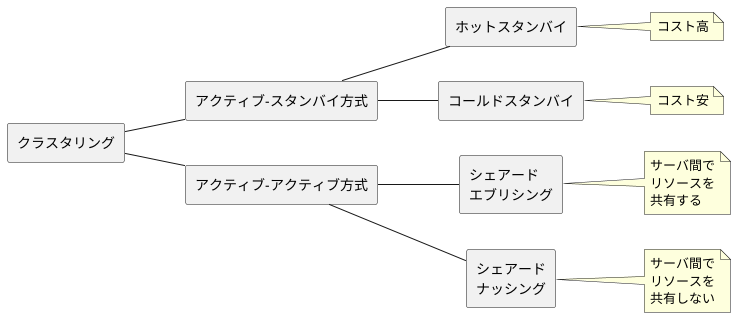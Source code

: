 @startuml
left to right direction

rectangle "クラスタリング" as cluster
rectangle "アクティブ-スタンバイ方式" as as_pattern
rectangle "ホットスタンバイ" as hot_standby
note right
コスト高
end note
rectangle "コールドスタンバイ" as cold_standby
note right
コスト安
end note
rectangle "アクティブ-アクティブ方式" as aa_pattern
rectangle "シェアード\nエブリシング" as shared_everything
note right
サーバ間で
リソースを
共有する
end note
rectangle "シェアード\nナッシング" as shared_nothing
note right
サーバ間で
リソースを
共有しない
end note

cluster -- as_pattern
cluster -- aa_pattern
as_pattern -- hot_standby
as_pattern -- cold_standby
aa_pattern -- shared_everything
aa_pattern -- shared_nothing
@enduml